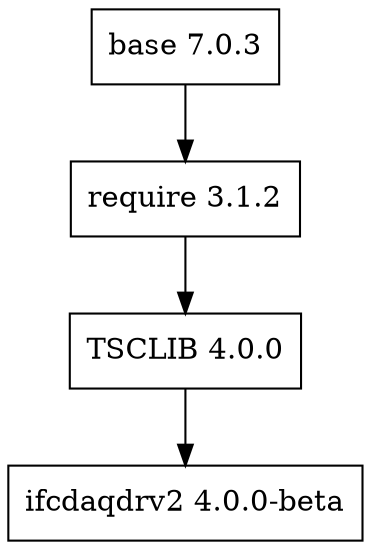 digraph ifcdaqdrv2 {
node [shape=record];
base [label="base 7.0.3"]
require [label="require 3.1.2"]
TSCLIB [label="TSCLIB 4.0.0"]
ifcdaqdrv2 [label="ifcdaqdrv2 4.0.0-beta"]
base -> require -> { TSCLIB } ->  {  ifcdaqdrv2  } 
} 

